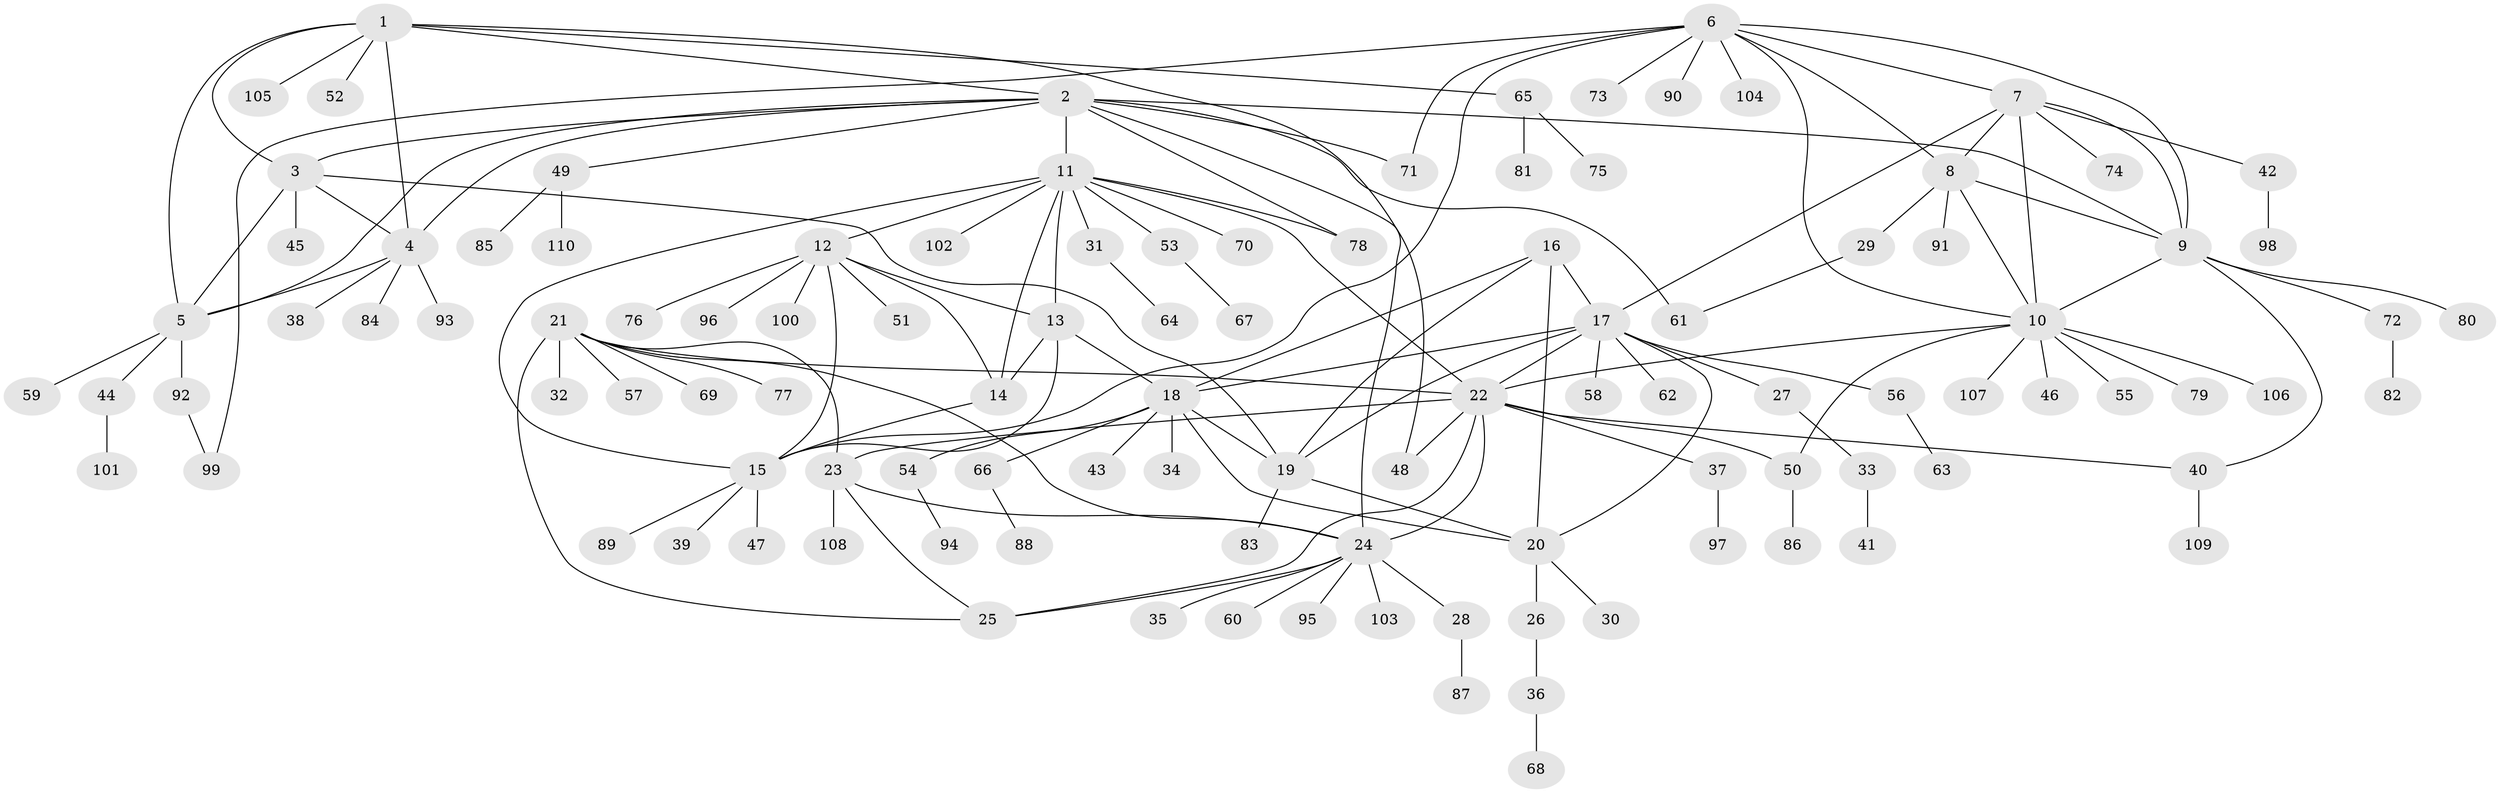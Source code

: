 // coarse degree distribution, {7: 0.058823529411764705, 11: 0.029411764705882353, 5: 0.058823529411764705, 6: 0.058823529411764705, 10: 0.014705882352941176, 9: 0.04411764705882353, 4: 0.07352941176470588, 8: 0.014705882352941176, 2: 0.16176470588235295, 1: 0.4852941176470588}
// Generated by graph-tools (version 1.1) at 2025/52/03/04/25 22:52:46]
// undirected, 110 vertices, 152 edges
graph export_dot {
  node [color=gray90,style=filled];
  1;
  2;
  3;
  4;
  5;
  6;
  7;
  8;
  9;
  10;
  11;
  12;
  13;
  14;
  15;
  16;
  17;
  18;
  19;
  20;
  21;
  22;
  23;
  24;
  25;
  26;
  27;
  28;
  29;
  30;
  31;
  32;
  33;
  34;
  35;
  36;
  37;
  38;
  39;
  40;
  41;
  42;
  43;
  44;
  45;
  46;
  47;
  48;
  49;
  50;
  51;
  52;
  53;
  54;
  55;
  56;
  57;
  58;
  59;
  60;
  61;
  62;
  63;
  64;
  65;
  66;
  67;
  68;
  69;
  70;
  71;
  72;
  73;
  74;
  75;
  76;
  77;
  78;
  79;
  80;
  81;
  82;
  83;
  84;
  85;
  86;
  87;
  88;
  89;
  90;
  91;
  92;
  93;
  94;
  95;
  96;
  97;
  98;
  99;
  100;
  101;
  102;
  103;
  104;
  105;
  106;
  107;
  108;
  109;
  110;
  1 -- 2;
  1 -- 3;
  1 -- 4;
  1 -- 5;
  1 -- 24;
  1 -- 52;
  1 -- 65;
  1 -- 105;
  2 -- 3;
  2 -- 4;
  2 -- 5;
  2 -- 9;
  2 -- 11;
  2 -- 48;
  2 -- 49;
  2 -- 61;
  2 -- 71;
  2 -- 78;
  3 -- 4;
  3 -- 5;
  3 -- 19;
  3 -- 45;
  4 -- 5;
  4 -- 38;
  4 -- 84;
  4 -- 93;
  5 -- 44;
  5 -- 59;
  5 -- 92;
  6 -- 7;
  6 -- 8;
  6 -- 9;
  6 -- 10;
  6 -- 15;
  6 -- 71;
  6 -- 73;
  6 -- 90;
  6 -- 99;
  6 -- 104;
  7 -- 8;
  7 -- 9;
  7 -- 10;
  7 -- 17;
  7 -- 42;
  7 -- 74;
  8 -- 9;
  8 -- 10;
  8 -- 29;
  8 -- 91;
  9 -- 10;
  9 -- 40;
  9 -- 72;
  9 -- 80;
  10 -- 22;
  10 -- 46;
  10 -- 50;
  10 -- 55;
  10 -- 79;
  10 -- 106;
  10 -- 107;
  11 -- 12;
  11 -- 13;
  11 -- 14;
  11 -- 15;
  11 -- 22;
  11 -- 31;
  11 -- 53;
  11 -- 70;
  11 -- 78;
  11 -- 102;
  12 -- 13;
  12 -- 14;
  12 -- 15;
  12 -- 51;
  12 -- 76;
  12 -- 96;
  12 -- 100;
  13 -- 14;
  13 -- 15;
  13 -- 18;
  14 -- 15;
  15 -- 39;
  15 -- 47;
  15 -- 89;
  16 -- 17;
  16 -- 18;
  16 -- 19;
  16 -- 20;
  17 -- 18;
  17 -- 19;
  17 -- 20;
  17 -- 22;
  17 -- 27;
  17 -- 56;
  17 -- 58;
  17 -- 62;
  18 -- 19;
  18 -- 20;
  18 -- 34;
  18 -- 43;
  18 -- 54;
  18 -- 66;
  19 -- 20;
  19 -- 83;
  20 -- 26;
  20 -- 30;
  21 -- 22;
  21 -- 23;
  21 -- 24;
  21 -- 25;
  21 -- 32;
  21 -- 57;
  21 -- 69;
  21 -- 77;
  22 -- 23;
  22 -- 24;
  22 -- 25;
  22 -- 37;
  22 -- 40;
  22 -- 48;
  22 -- 50;
  23 -- 24;
  23 -- 25;
  23 -- 108;
  24 -- 25;
  24 -- 28;
  24 -- 35;
  24 -- 60;
  24 -- 95;
  24 -- 103;
  26 -- 36;
  27 -- 33;
  28 -- 87;
  29 -- 61;
  31 -- 64;
  33 -- 41;
  36 -- 68;
  37 -- 97;
  40 -- 109;
  42 -- 98;
  44 -- 101;
  49 -- 85;
  49 -- 110;
  50 -- 86;
  53 -- 67;
  54 -- 94;
  56 -- 63;
  65 -- 75;
  65 -- 81;
  66 -- 88;
  72 -- 82;
  92 -- 99;
}
